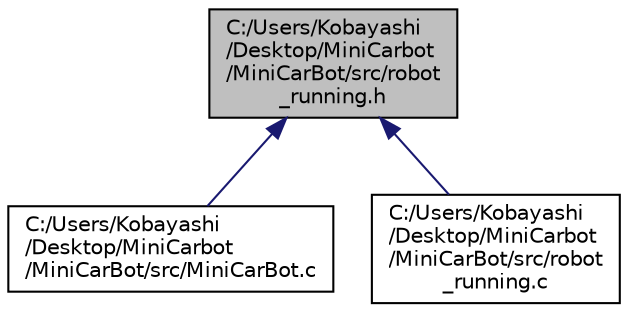 digraph "C:/Users/Kobayashi/Desktop/MiniCarbot/MiniCarBot/src/robot_running.h"
{
 // LATEX_PDF_SIZE
  edge [fontname="Helvetica",fontsize="10",labelfontname="Helvetica",labelfontsize="10"];
  node [fontname="Helvetica",fontsize="10",shape=record];
  Node1 [label="C:/Users/Kobayashi\l/Desktop/MiniCarbot\l/MiniCarBot/src/robot\l_running.h",height=0.2,width=0.4,color="black", fillcolor="grey75", style="filled", fontcolor="black",tooltip=" "];
  Node1 -> Node2 [dir="back",color="midnightblue",fontsize="10",style="solid",fontname="Helvetica"];
  Node2 [label="C:/Users/Kobayashi\l/Desktop/MiniCarbot\l/MiniCarBot/src/MiniCarBot.c",height=0.2,width=0.4,color="black", fillcolor="white", style="filled",URL="$_mini_car_bot_8c.html",tooltip="メイン処理"];
  Node1 -> Node3 [dir="back",color="midnightblue",fontsize="10",style="solid",fontname="Helvetica"];
  Node3 [label="C:/Users/Kobayashi\l/Desktop/MiniCarbot\l/MiniCarBot/src/robot\l_running.c",height=0.2,width=0.4,color="black", fillcolor="white", style="filled",URL="$robot__running_8c.html",tooltip=" "];
}
